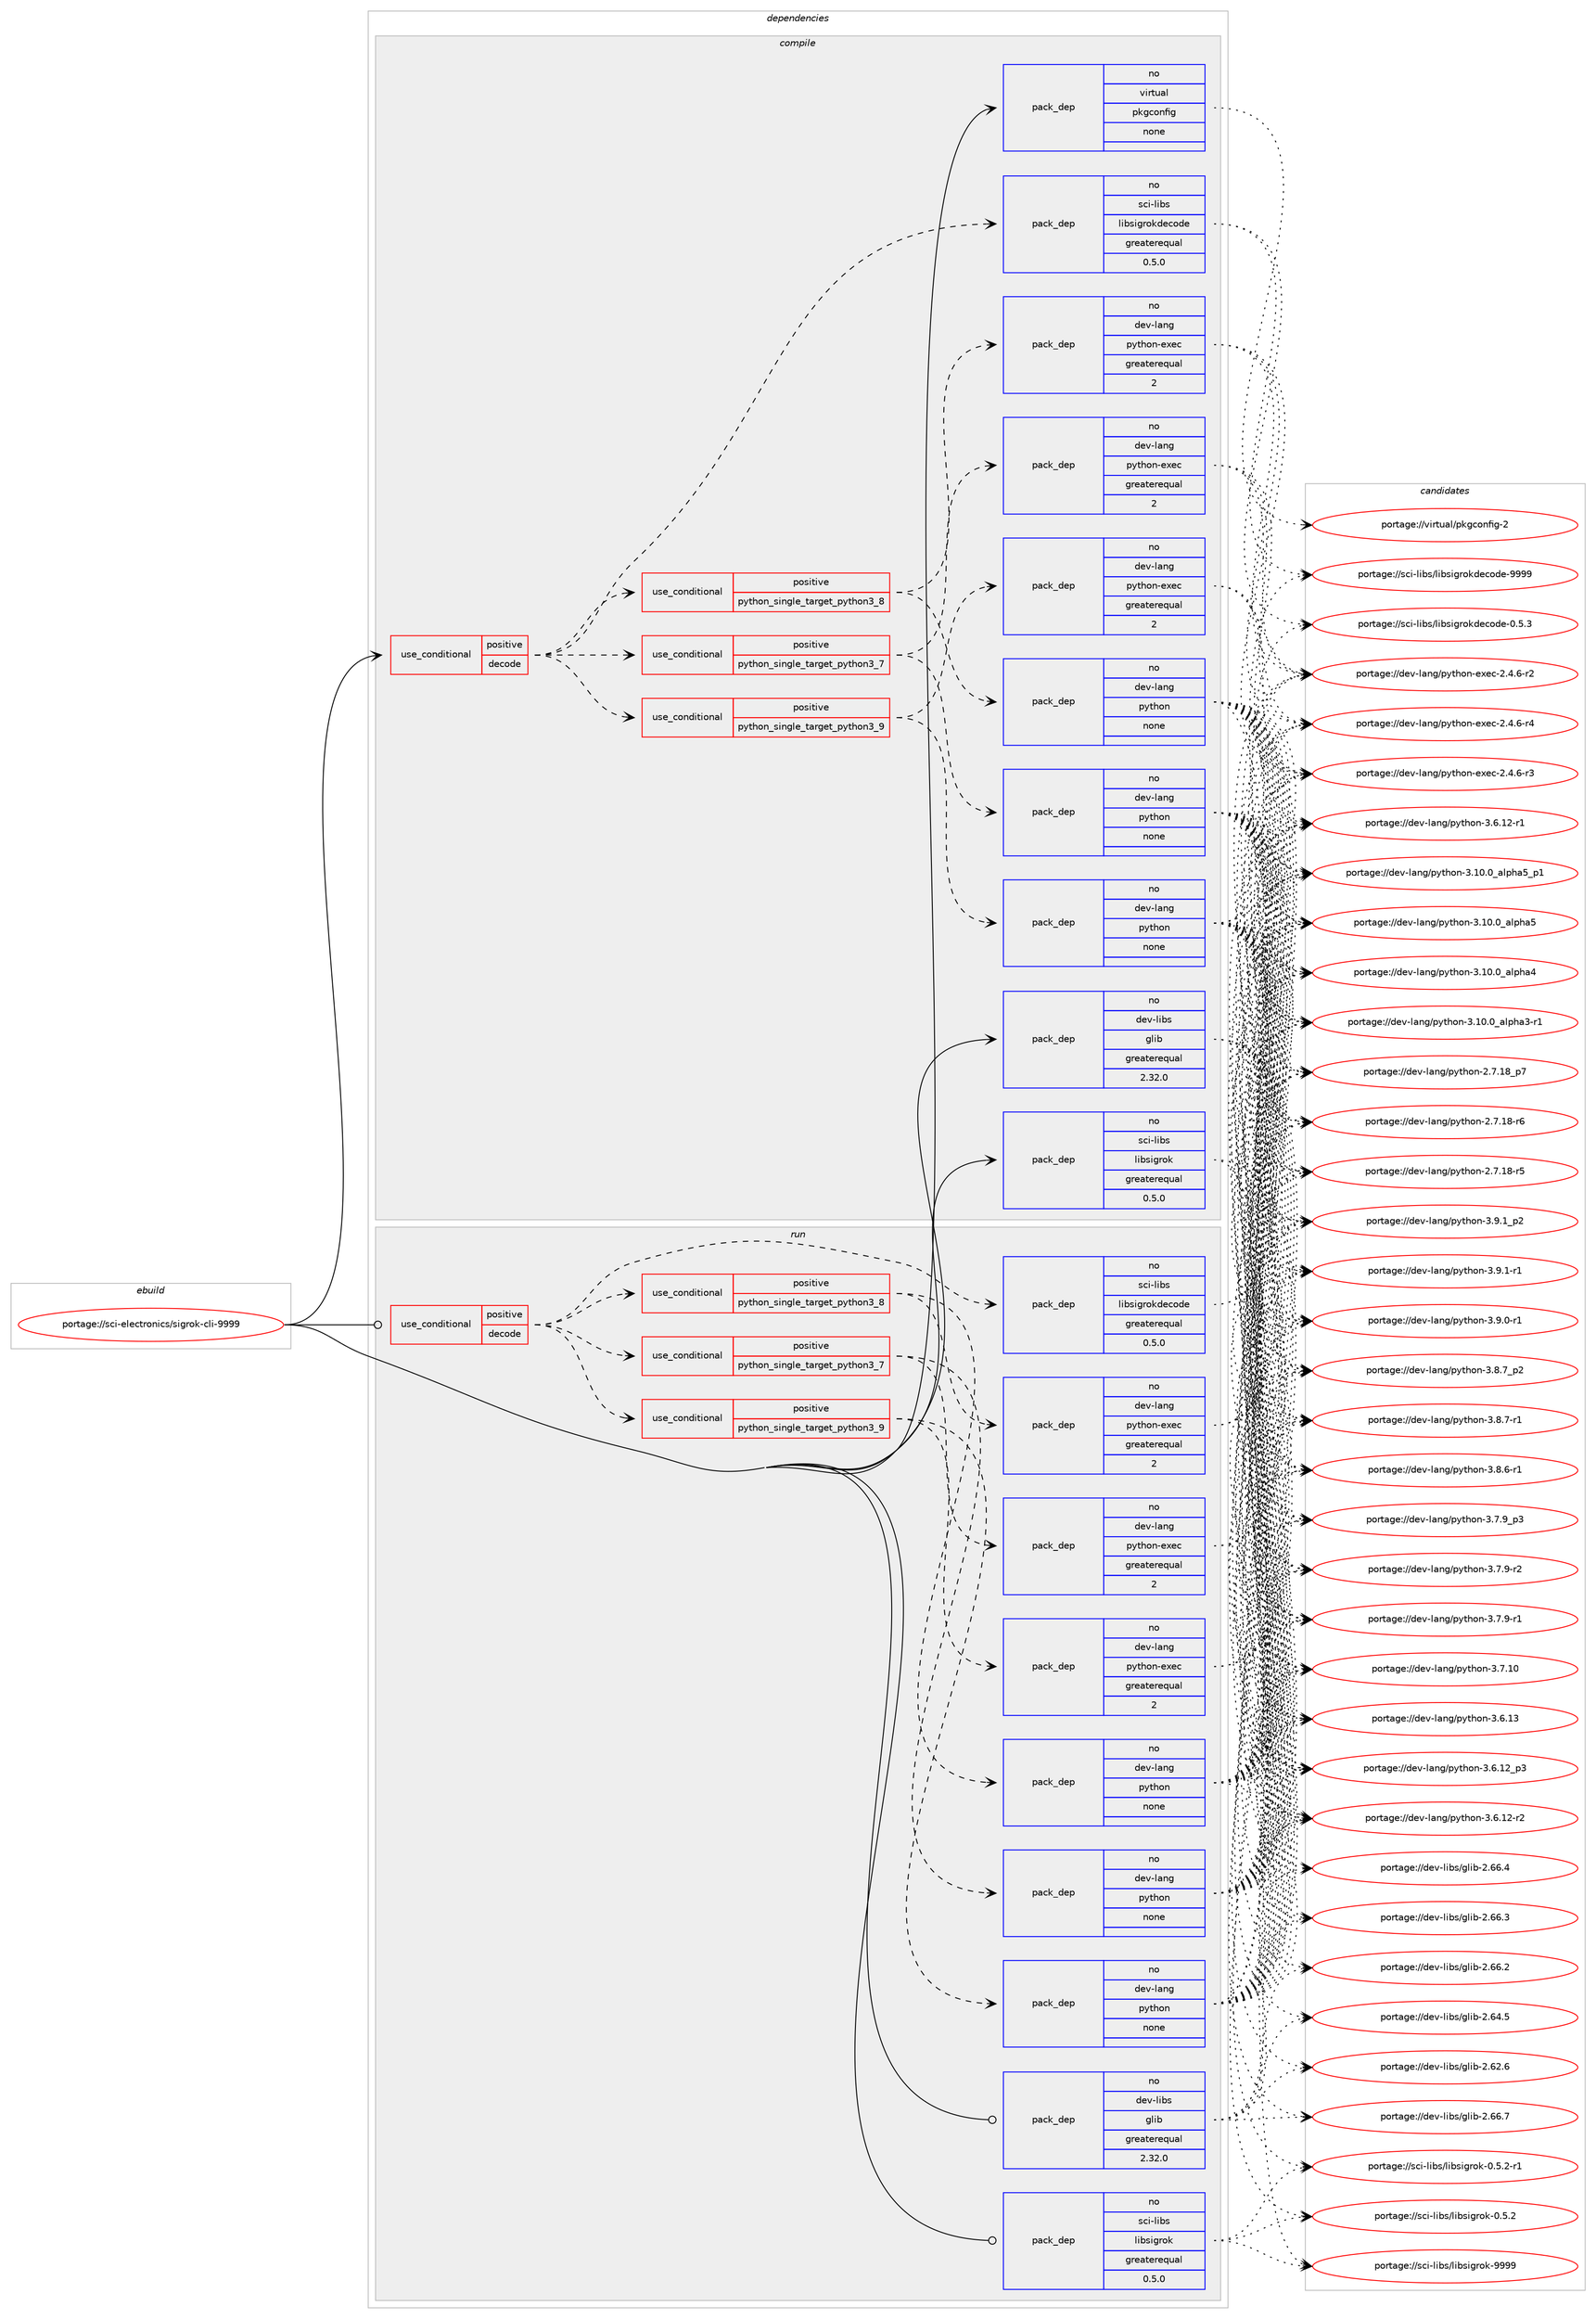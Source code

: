 digraph prolog {

# *************
# Graph options
# *************

newrank=true;
concentrate=true;
compound=true;
graph [rankdir=LR,fontname=Helvetica,fontsize=10,ranksep=1.5];#, ranksep=2.5, nodesep=0.2];
edge  [arrowhead=vee];
node  [fontname=Helvetica,fontsize=10];

# **********
# The ebuild
# **********

subgraph cluster_leftcol {
color=gray;
rank=same;
label=<<i>ebuild</i>>;
id [label="portage://sci-electronics/sigrok-cli-9999", color=red, width=4, href="../sci-electronics/sigrok-cli-9999.svg"];
}

# ****************
# The dependencies
# ****************

subgraph cluster_midcol {
color=gray;
label=<<i>dependencies</i>>;
subgraph cluster_compile {
fillcolor="#eeeeee";
style=filled;
label=<<i>compile</i>>;
subgraph cond2680 {
dependency9253 [label=<<TABLE BORDER="0" CELLBORDER="1" CELLSPACING="0" CELLPADDING="4"><TR><TD ROWSPAN="3" CELLPADDING="10">use_conditional</TD></TR><TR><TD>positive</TD></TR><TR><TD>decode</TD></TR></TABLE>>, shape=none, color=red];
subgraph pack6487 {
dependency9254 [label=<<TABLE BORDER="0" CELLBORDER="1" CELLSPACING="0" CELLPADDING="4" WIDTH="220"><TR><TD ROWSPAN="6" CELLPADDING="30">pack_dep</TD></TR><TR><TD WIDTH="110">no</TD></TR><TR><TD>sci-libs</TD></TR><TR><TD>libsigrokdecode</TD></TR><TR><TD>greaterequal</TD></TR><TR><TD>0.5.0</TD></TR></TABLE>>, shape=none, color=blue];
}
dependency9253:e -> dependency9254:w [weight=20,style="dashed",arrowhead="vee"];
subgraph cond2681 {
dependency9255 [label=<<TABLE BORDER="0" CELLBORDER="1" CELLSPACING="0" CELLPADDING="4"><TR><TD ROWSPAN="3" CELLPADDING="10">use_conditional</TD></TR><TR><TD>positive</TD></TR><TR><TD>python_single_target_python3_7</TD></TR></TABLE>>, shape=none, color=red];
subgraph pack6488 {
dependency9256 [label=<<TABLE BORDER="0" CELLBORDER="1" CELLSPACING="0" CELLPADDING="4" WIDTH="220"><TR><TD ROWSPAN="6" CELLPADDING="30">pack_dep</TD></TR><TR><TD WIDTH="110">no</TD></TR><TR><TD>dev-lang</TD></TR><TR><TD>python</TD></TR><TR><TD>none</TD></TR><TR><TD></TD></TR></TABLE>>, shape=none, color=blue];
}
dependency9255:e -> dependency9256:w [weight=20,style="dashed",arrowhead="vee"];
subgraph pack6489 {
dependency9257 [label=<<TABLE BORDER="0" CELLBORDER="1" CELLSPACING="0" CELLPADDING="4" WIDTH="220"><TR><TD ROWSPAN="6" CELLPADDING="30">pack_dep</TD></TR><TR><TD WIDTH="110">no</TD></TR><TR><TD>dev-lang</TD></TR><TR><TD>python-exec</TD></TR><TR><TD>greaterequal</TD></TR><TR><TD>2</TD></TR></TABLE>>, shape=none, color=blue];
}
dependency9255:e -> dependency9257:w [weight=20,style="dashed",arrowhead="vee"];
}
dependency9253:e -> dependency9255:w [weight=20,style="dashed",arrowhead="vee"];
subgraph cond2682 {
dependency9258 [label=<<TABLE BORDER="0" CELLBORDER="1" CELLSPACING="0" CELLPADDING="4"><TR><TD ROWSPAN="3" CELLPADDING="10">use_conditional</TD></TR><TR><TD>positive</TD></TR><TR><TD>python_single_target_python3_8</TD></TR></TABLE>>, shape=none, color=red];
subgraph pack6490 {
dependency9259 [label=<<TABLE BORDER="0" CELLBORDER="1" CELLSPACING="0" CELLPADDING="4" WIDTH="220"><TR><TD ROWSPAN="6" CELLPADDING="30">pack_dep</TD></TR><TR><TD WIDTH="110">no</TD></TR><TR><TD>dev-lang</TD></TR><TR><TD>python</TD></TR><TR><TD>none</TD></TR><TR><TD></TD></TR></TABLE>>, shape=none, color=blue];
}
dependency9258:e -> dependency9259:w [weight=20,style="dashed",arrowhead="vee"];
subgraph pack6491 {
dependency9260 [label=<<TABLE BORDER="0" CELLBORDER="1" CELLSPACING="0" CELLPADDING="4" WIDTH="220"><TR><TD ROWSPAN="6" CELLPADDING="30">pack_dep</TD></TR><TR><TD WIDTH="110">no</TD></TR><TR><TD>dev-lang</TD></TR><TR><TD>python-exec</TD></TR><TR><TD>greaterequal</TD></TR><TR><TD>2</TD></TR></TABLE>>, shape=none, color=blue];
}
dependency9258:e -> dependency9260:w [weight=20,style="dashed",arrowhead="vee"];
}
dependency9253:e -> dependency9258:w [weight=20,style="dashed",arrowhead="vee"];
subgraph cond2683 {
dependency9261 [label=<<TABLE BORDER="0" CELLBORDER="1" CELLSPACING="0" CELLPADDING="4"><TR><TD ROWSPAN="3" CELLPADDING="10">use_conditional</TD></TR><TR><TD>positive</TD></TR><TR><TD>python_single_target_python3_9</TD></TR></TABLE>>, shape=none, color=red];
subgraph pack6492 {
dependency9262 [label=<<TABLE BORDER="0" CELLBORDER="1" CELLSPACING="0" CELLPADDING="4" WIDTH="220"><TR><TD ROWSPAN="6" CELLPADDING="30">pack_dep</TD></TR><TR><TD WIDTH="110">no</TD></TR><TR><TD>dev-lang</TD></TR><TR><TD>python</TD></TR><TR><TD>none</TD></TR><TR><TD></TD></TR></TABLE>>, shape=none, color=blue];
}
dependency9261:e -> dependency9262:w [weight=20,style="dashed",arrowhead="vee"];
subgraph pack6493 {
dependency9263 [label=<<TABLE BORDER="0" CELLBORDER="1" CELLSPACING="0" CELLPADDING="4" WIDTH="220"><TR><TD ROWSPAN="6" CELLPADDING="30">pack_dep</TD></TR><TR><TD WIDTH="110">no</TD></TR><TR><TD>dev-lang</TD></TR><TR><TD>python-exec</TD></TR><TR><TD>greaterequal</TD></TR><TR><TD>2</TD></TR></TABLE>>, shape=none, color=blue];
}
dependency9261:e -> dependency9263:w [weight=20,style="dashed",arrowhead="vee"];
}
dependency9253:e -> dependency9261:w [weight=20,style="dashed",arrowhead="vee"];
}
id:e -> dependency9253:w [weight=20,style="solid",arrowhead="vee"];
subgraph pack6494 {
dependency9264 [label=<<TABLE BORDER="0" CELLBORDER="1" CELLSPACING="0" CELLPADDING="4" WIDTH="220"><TR><TD ROWSPAN="6" CELLPADDING="30">pack_dep</TD></TR><TR><TD WIDTH="110">no</TD></TR><TR><TD>dev-libs</TD></TR><TR><TD>glib</TD></TR><TR><TD>greaterequal</TD></TR><TR><TD>2.32.0</TD></TR></TABLE>>, shape=none, color=blue];
}
id:e -> dependency9264:w [weight=20,style="solid",arrowhead="vee"];
subgraph pack6495 {
dependency9265 [label=<<TABLE BORDER="0" CELLBORDER="1" CELLSPACING="0" CELLPADDING="4" WIDTH="220"><TR><TD ROWSPAN="6" CELLPADDING="30">pack_dep</TD></TR><TR><TD WIDTH="110">no</TD></TR><TR><TD>sci-libs</TD></TR><TR><TD>libsigrok</TD></TR><TR><TD>greaterequal</TD></TR><TR><TD>0.5.0</TD></TR></TABLE>>, shape=none, color=blue];
}
id:e -> dependency9265:w [weight=20,style="solid",arrowhead="vee"];
subgraph pack6496 {
dependency9266 [label=<<TABLE BORDER="0" CELLBORDER="1" CELLSPACING="0" CELLPADDING="4" WIDTH="220"><TR><TD ROWSPAN="6" CELLPADDING="30">pack_dep</TD></TR><TR><TD WIDTH="110">no</TD></TR><TR><TD>virtual</TD></TR><TR><TD>pkgconfig</TD></TR><TR><TD>none</TD></TR><TR><TD></TD></TR></TABLE>>, shape=none, color=blue];
}
id:e -> dependency9266:w [weight=20,style="solid",arrowhead="vee"];
}
subgraph cluster_compileandrun {
fillcolor="#eeeeee";
style=filled;
label=<<i>compile and run</i>>;
}
subgraph cluster_run {
fillcolor="#eeeeee";
style=filled;
label=<<i>run</i>>;
subgraph cond2684 {
dependency9267 [label=<<TABLE BORDER="0" CELLBORDER="1" CELLSPACING="0" CELLPADDING="4"><TR><TD ROWSPAN="3" CELLPADDING="10">use_conditional</TD></TR><TR><TD>positive</TD></TR><TR><TD>decode</TD></TR></TABLE>>, shape=none, color=red];
subgraph pack6497 {
dependency9268 [label=<<TABLE BORDER="0" CELLBORDER="1" CELLSPACING="0" CELLPADDING="4" WIDTH="220"><TR><TD ROWSPAN="6" CELLPADDING="30">pack_dep</TD></TR><TR><TD WIDTH="110">no</TD></TR><TR><TD>sci-libs</TD></TR><TR><TD>libsigrokdecode</TD></TR><TR><TD>greaterequal</TD></TR><TR><TD>0.5.0</TD></TR></TABLE>>, shape=none, color=blue];
}
dependency9267:e -> dependency9268:w [weight=20,style="dashed",arrowhead="vee"];
subgraph cond2685 {
dependency9269 [label=<<TABLE BORDER="0" CELLBORDER="1" CELLSPACING="0" CELLPADDING="4"><TR><TD ROWSPAN="3" CELLPADDING="10">use_conditional</TD></TR><TR><TD>positive</TD></TR><TR><TD>python_single_target_python3_7</TD></TR></TABLE>>, shape=none, color=red];
subgraph pack6498 {
dependency9270 [label=<<TABLE BORDER="0" CELLBORDER="1" CELLSPACING="0" CELLPADDING="4" WIDTH="220"><TR><TD ROWSPAN="6" CELLPADDING="30">pack_dep</TD></TR><TR><TD WIDTH="110">no</TD></TR><TR><TD>dev-lang</TD></TR><TR><TD>python</TD></TR><TR><TD>none</TD></TR><TR><TD></TD></TR></TABLE>>, shape=none, color=blue];
}
dependency9269:e -> dependency9270:w [weight=20,style="dashed",arrowhead="vee"];
subgraph pack6499 {
dependency9271 [label=<<TABLE BORDER="0" CELLBORDER="1" CELLSPACING="0" CELLPADDING="4" WIDTH="220"><TR><TD ROWSPAN="6" CELLPADDING="30">pack_dep</TD></TR><TR><TD WIDTH="110">no</TD></TR><TR><TD>dev-lang</TD></TR><TR><TD>python-exec</TD></TR><TR><TD>greaterequal</TD></TR><TR><TD>2</TD></TR></TABLE>>, shape=none, color=blue];
}
dependency9269:e -> dependency9271:w [weight=20,style="dashed",arrowhead="vee"];
}
dependency9267:e -> dependency9269:w [weight=20,style="dashed",arrowhead="vee"];
subgraph cond2686 {
dependency9272 [label=<<TABLE BORDER="0" CELLBORDER="1" CELLSPACING="0" CELLPADDING="4"><TR><TD ROWSPAN="3" CELLPADDING="10">use_conditional</TD></TR><TR><TD>positive</TD></TR><TR><TD>python_single_target_python3_8</TD></TR></TABLE>>, shape=none, color=red];
subgraph pack6500 {
dependency9273 [label=<<TABLE BORDER="0" CELLBORDER="1" CELLSPACING="0" CELLPADDING="4" WIDTH="220"><TR><TD ROWSPAN="6" CELLPADDING="30">pack_dep</TD></TR><TR><TD WIDTH="110">no</TD></TR><TR><TD>dev-lang</TD></TR><TR><TD>python</TD></TR><TR><TD>none</TD></TR><TR><TD></TD></TR></TABLE>>, shape=none, color=blue];
}
dependency9272:e -> dependency9273:w [weight=20,style="dashed",arrowhead="vee"];
subgraph pack6501 {
dependency9274 [label=<<TABLE BORDER="0" CELLBORDER="1" CELLSPACING="0" CELLPADDING="4" WIDTH="220"><TR><TD ROWSPAN="6" CELLPADDING="30">pack_dep</TD></TR><TR><TD WIDTH="110">no</TD></TR><TR><TD>dev-lang</TD></TR><TR><TD>python-exec</TD></TR><TR><TD>greaterequal</TD></TR><TR><TD>2</TD></TR></TABLE>>, shape=none, color=blue];
}
dependency9272:e -> dependency9274:w [weight=20,style="dashed",arrowhead="vee"];
}
dependency9267:e -> dependency9272:w [weight=20,style="dashed",arrowhead="vee"];
subgraph cond2687 {
dependency9275 [label=<<TABLE BORDER="0" CELLBORDER="1" CELLSPACING="0" CELLPADDING="4"><TR><TD ROWSPAN="3" CELLPADDING="10">use_conditional</TD></TR><TR><TD>positive</TD></TR><TR><TD>python_single_target_python3_9</TD></TR></TABLE>>, shape=none, color=red];
subgraph pack6502 {
dependency9276 [label=<<TABLE BORDER="0" CELLBORDER="1" CELLSPACING="0" CELLPADDING="4" WIDTH="220"><TR><TD ROWSPAN="6" CELLPADDING="30">pack_dep</TD></TR><TR><TD WIDTH="110">no</TD></TR><TR><TD>dev-lang</TD></TR><TR><TD>python</TD></TR><TR><TD>none</TD></TR><TR><TD></TD></TR></TABLE>>, shape=none, color=blue];
}
dependency9275:e -> dependency9276:w [weight=20,style="dashed",arrowhead="vee"];
subgraph pack6503 {
dependency9277 [label=<<TABLE BORDER="0" CELLBORDER="1" CELLSPACING="0" CELLPADDING="4" WIDTH="220"><TR><TD ROWSPAN="6" CELLPADDING="30">pack_dep</TD></TR><TR><TD WIDTH="110">no</TD></TR><TR><TD>dev-lang</TD></TR><TR><TD>python-exec</TD></TR><TR><TD>greaterequal</TD></TR><TR><TD>2</TD></TR></TABLE>>, shape=none, color=blue];
}
dependency9275:e -> dependency9277:w [weight=20,style="dashed",arrowhead="vee"];
}
dependency9267:e -> dependency9275:w [weight=20,style="dashed",arrowhead="vee"];
}
id:e -> dependency9267:w [weight=20,style="solid",arrowhead="odot"];
subgraph pack6504 {
dependency9278 [label=<<TABLE BORDER="0" CELLBORDER="1" CELLSPACING="0" CELLPADDING="4" WIDTH="220"><TR><TD ROWSPAN="6" CELLPADDING="30">pack_dep</TD></TR><TR><TD WIDTH="110">no</TD></TR><TR><TD>dev-libs</TD></TR><TR><TD>glib</TD></TR><TR><TD>greaterequal</TD></TR><TR><TD>2.32.0</TD></TR></TABLE>>, shape=none, color=blue];
}
id:e -> dependency9278:w [weight=20,style="solid",arrowhead="odot"];
subgraph pack6505 {
dependency9279 [label=<<TABLE BORDER="0" CELLBORDER="1" CELLSPACING="0" CELLPADDING="4" WIDTH="220"><TR><TD ROWSPAN="6" CELLPADDING="30">pack_dep</TD></TR><TR><TD WIDTH="110">no</TD></TR><TR><TD>sci-libs</TD></TR><TR><TD>libsigrok</TD></TR><TR><TD>greaterequal</TD></TR><TR><TD>0.5.0</TD></TR></TABLE>>, shape=none, color=blue];
}
id:e -> dependency9279:w [weight=20,style="solid",arrowhead="odot"];
}
}

# **************
# The candidates
# **************

subgraph cluster_choices {
rank=same;
color=gray;
label=<<i>candidates</i>>;

subgraph choice6487 {
color=black;
nodesep=1;
choice1159910545108105981154710810598115105103114111107100101991111001014557575757 [label="portage://sci-libs/libsigrokdecode-9999", color=red, width=4,href="../sci-libs/libsigrokdecode-9999.svg"];
choice115991054510810598115471081059811510510311411110710010199111100101454846534651 [label="portage://sci-libs/libsigrokdecode-0.5.3", color=red, width=4,href="../sci-libs/libsigrokdecode-0.5.3.svg"];
dependency9254:e -> choice1159910545108105981154710810598115105103114111107100101991111001014557575757:w [style=dotted,weight="100"];
dependency9254:e -> choice115991054510810598115471081059811510510311411110710010199111100101454846534651:w [style=dotted,weight="100"];
}
subgraph choice6488 {
color=black;
nodesep=1;
choice1001011184510897110103471121211161041111104551465746499511250 [label="portage://dev-lang/python-3.9.1_p2", color=red, width=4,href="../dev-lang/python-3.9.1_p2.svg"];
choice1001011184510897110103471121211161041111104551465746494511449 [label="portage://dev-lang/python-3.9.1-r1", color=red, width=4,href="../dev-lang/python-3.9.1-r1.svg"];
choice1001011184510897110103471121211161041111104551465746484511449 [label="portage://dev-lang/python-3.9.0-r1", color=red, width=4,href="../dev-lang/python-3.9.0-r1.svg"];
choice1001011184510897110103471121211161041111104551465646559511250 [label="portage://dev-lang/python-3.8.7_p2", color=red, width=4,href="../dev-lang/python-3.8.7_p2.svg"];
choice1001011184510897110103471121211161041111104551465646554511449 [label="portage://dev-lang/python-3.8.7-r1", color=red, width=4,href="../dev-lang/python-3.8.7-r1.svg"];
choice1001011184510897110103471121211161041111104551465646544511449 [label="portage://dev-lang/python-3.8.6-r1", color=red, width=4,href="../dev-lang/python-3.8.6-r1.svg"];
choice1001011184510897110103471121211161041111104551465546579511251 [label="portage://dev-lang/python-3.7.9_p3", color=red, width=4,href="../dev-lang/python-3.7.9_p3.svg"];
choice1001011184510897110103471121211161041111104551465546574511450 [label="portage://dev-lang/python-3.7.9-r2", color=red, width=4,href="../dev-lang/python-3.7.9-r2.svg"];
choice1001011184510897110103471121211161041111104551465546574511449 [label="portage://dev-lang/python-3.7.9-r1", color=red, width=4,href="../dev-lang/python-3.7.9-r1.svg"];
choice10010111845108971101034711212111610411111045514655464948 [label="portage://dev-lang/python-3.7.10", color=red, width=4,href="../dev-lang/python-3.7.10.svg"];
choice10010111845108971101034711212111610411111045514654464951 [label="portage://dev-lang/python-3.6.13", color=red, width=4,href="../dev-lang/python-3.6.13.svg"];
choice100101118451089711010347112121116104111110455146544649509511251 [label="portage://dev-lang/python-3.6.12_p3", color=red, width=4,href="../dev-lang/python-3.6.12_p3.svg"];
choice100101118451089711010347112121116104111110455146544649504511450 [label="portage://dev-lang/python-3.6.12-r2", color=red, width=4,href="../dev-lang/python-3.6.12-r2.svg"];
choice100101118451089711010347112121116104111110455146544649504511449 [label="portage://dev-lang/python-3.6.12-r1", color=red, width=4,href="../dev-lang/python-3.6.12-r1.svg"];
choice10010111845108971101034711212111610411111045514649484648959710811210497539511249 [label="portage://dev-lang/python-3.10.0_alpha5_p1", color=red, width=4,href="../dev-lang/python-3.10.0_alpha5_p1.svg"];
choice1001011184510897110103471121211161041111104551464948464895971081121049753 [label="portage://dev-lang/python-3.10.0_alpha5", color=red, width=4,href="../dev-lang/python-3.10.0_alpha5.svg"];
choice1001011184510897110103471121211161041111104551464948464895971081121049752 [label="portage://dev-lang/python-3.10.0_alpha4", color=red, width=4,href="../dev-lang/python-3.10.0_alpha4.svg"];
choice10010111845108971101034711212111610411111045514649484648959710811210497514511449 [label="portage://dev-lang/python-3.10.0_alpha3-r1", color=red, width=4,href="../dev-lang/python-3.10.0_alpha3-r1.svg"];
choice100101118451089711010347112121116104111110455046554649569511255 [label="portage://dev-lang/python-2.7.18_p7", color=red, width=4,href="../dev-lang/python-2.7.18_p7.svg"];
choice100101118451089711010347112121116104111110455046554649564511454 [label="portage://dev-lang/python-2.7.18-r6", color=red, width=4,href="../dev-lang/python-2.7.18-r6.svg"];
choice100101118451089711010347112121116104111110455046554649564511453 [label="portage://dev-lang/python-2.7.18-r5", color=red, width=4,href="../dev-lang/python-2.7.18-r5.svg"];
dependency9256:e -> choice1001011184510897110103471121211161041111104551465746499511250:w [style=dotted,weight="100"];
dependency9256:e -> choice1001011184510897110103471121211161041111104551465746494511449:w [style=dotted,weight="100"];
dependency9256:e -> choice1001011184510897110103471121211161041111104551465746484511449:w [style=dotted,weight="100"];
dependency9256:e -> choice1001011184510897110103471121211161041111104551465646559511250:w [style=dotted,weight="100"];
dependency9256:e -> choice1001011184510897110103471121211161041111104551465646554511449:w [style=dotted,weight="100"];
dependency9256:e -> choice1001011184510897110103471121211161041111104551465646544511449:w [style=dotted,weight="100"];
dependency9256:e -> choice1001011184510897110103471121211161041111104551465546579511251:w [style=dotted,weight="100"];
dependency9256:e -> choice1001011184510897110103471121211161041111104551465546574511450:w [style=dotted,weight="100"];
dependency9256:e -> choice1001011184510897110103471121211161041111104551465546574511449:w [style=dotted,weight="100"];
dependency9256:e -> choice10010111845108971101034711212111610411111045514655464948:w [style=dotted,weight="100"];
dependency9256:e -> choice10010111845108971101034711212111610411111045514654464951:w [style=dotted,weight="100"];
dependency9256:e -> choice100101118451089711010347112121116104111110455146544649509511251:w [style=dotted,weight="100"];
dependency9256:e -> choice100101118451089711010347112121116104111110455146544649504511450:w [style=dotted,weight="100"];
dependency9256:e -> choice100101118451089711010347112121116104111110455146544649504511449:w [style=dotted,weight="100"];
dependency9256:e -> choice10010111845108971101034711212111610411111045514649484648959710811210497539511249:w [style=dotted,weight="100"];
dependency9256:e -> choice1001011184510897110103471121211161041111104551464948464895971081121049753:w [style=dotted,weight="100"];
dependency9256:e -> choice1001011184510897110103471121211161041111104551464948464895971081121049752:w [style=dotted,weight="100"];
dependency9256:e -> choice10010111845108971101034711212111610411111045514649484648959710811210497514511449:w [style=dotted,weight="100"];
dependency9256:e -> choice100101118451089711010347112121116104111110455046554649569511255:w [style=dotted,weight="100"];
dependency9256:e -> choice100101118451089711010347112121116104111110455046554649564511454:w [style=dotted,weight="100"];
dependency9256:e -> choice100101118451089711010347112121116104111110455046554649564511453:w [style=dotted,weight="100"];
}
subgraph choice6489 {
color=black;
nodesep=1;
choice10010111845108971101034711212111610411111045101120101994550465246544511452 [label="portage://dev-lang/python-exec-2.4.6-r4", color=red, width=4,href="../dev-lang/python-exec-2.4.6-r4.svg"];
choice10010111845108971101034711212111610411111045101120101994550465246544511451 [label="portage://dev-lang/python-exec-2.4.6-r3", color=red, width=4,href="../dev-lang/python-exec-2.4.6-r3.svg"];
choice10010111845108971101034711212111610411111045101120101994550465246544511450 [label="portage://dev-lang/python-exec-2.4.6-r2", color=red, width=4,href="../dev-lang/python-exec-2.4.6-r2.svg"];
dependency9257:e -> choice10010111845108971101034711212111610411111045101120101994550465246544511452:w [style=dotted,weight="100"];
dependency9257:e -> choice10010111845108971101034711212111610411111045101120101994550465246544511451:w [style=dotted,weight="100"];
dependency9257:e -> choice10010111845108971101034711212111610411111045101120101994550465246544511450:w [style=dotted,weight="100"];
}
subgraph choice6490 {
color=black;
nodesep=1;
choice1001011184510897110103471121211161041111104551465746499511250 [label="portage://dev-lang/python-3.9.1_p2", color=red, width=4,href="../dev-lang/python-3.9.1_p2.svg"];
choice1001011184510897110103471121211161041111104551465746494511449 [label="portage://dev-lang/python-3.9.1-r1", color=red, width=4,href="../dev-lang/python-3.9.1-r1.svg"];
choice1001011184510897110103471121211161041111104551465746484511449 [label="portage://dev-lang/python-3.9.0-r1", color=red, width=4,href="../dev-lang/python-3.9.0-r1.svg"];
choice1001011184510897110103471121211161041111104551465646559511250 [label="portage://dev-lang/python-3.8.7_p2", color=red, width=4,href="../dev-lang/python-3.8.7_p2.svg"];
choice1001011184510897110103471121211161041111104551465646554511449 [label="portage://dev-lang/python-3.8.7-r1", color=red, width=4,href="../dev-lang/python-3.8.7-r1.svg"];
choice1001011184510897110103471121211161041111104551465646544511449 [label="portage://dev-lang/python-3.8.6-r1", color=red, width=4,href="../dev-lang/python-3.8.6-r1.svg"];
choice1001011184510897110103471121211161041111104551465546579511251 [label="portage://dev-lang/python-3.7.9_p3", color=red, width=4,href="../dev-lang/python-3.7.9_p3.svg"];
choice1001011184510897110103471121211161041111104551465546574511450 [label="portage://dev-lang/python-3.7.9-r2", color=red, width=4,href="../dev-lang/python-3.7.9-r2.svg"];
choice1001011184510897110103471121211161041111104551465546574511449 [label="portage://dev-lang/python-3.7.9-r1", color=red, width=4,href="../dev-lang/python-3.7.9-r1.svg"];
choice10010111845108971101034711212111610411111045514655464948 [label="portage://dev-lang/python-3.7.10", color=red, width=4,href="../dev-lang/python-3.7.10.svg"];
choice10010111845108971101034711212111610411111045514654464951 [label="portage://dev-lang/python-3.6.13", color=red, width=4,href="../dev-lang/python-3.6.13.svg"];
choice100101118451089711010347112121116104111110455146544649509511251 [label="portage://dev-lang/python-3.6.12_p3", color=red, width=4,href="../dev-lang/python-3.6.12_p3.svg"];
choice100101118451089711010347112121116104111110455146544649504511450 [label="portage://dev-lang/python-3.6.12-r2", color=red, width=4,href="../dev-lang/python-3.6.12-r2.svg"];
choice100101118451089711010347112121116104111110455146544649504511449 [label="portage://dev-lang/python-3.6.12-r1", color=red, width=4,href="../dev-lang/python-3.6.12-r1.svg"];
choice10010111845108971101034711212111610411111045514649484648959710811210497539511249 [label="portage://dev-lang/python-3.10.0_alpha5_p1", color=red, width=4,href="../dev-lang/python-3.10.0_alpha5_p1.svg"];
choice1001011184510897110103471121211161041111104551464948464895971081121049753 [label="portage://dev-lang/python-3.10.0_alpha5", color=red, width=4,href="../dev-lang/python-3.10.0_alpha5.svg"];
choice1001011184510897110103471121211161041111104551464948464895971081121049752 [label="portage://dev-lang/python-3.10.0_alpha4", color=red, width=4,href="../dev-lang/python-3.10.0_alpha4.svg"];
choice10010111845108971101034711212111610411111045514649484648959710811210497514511449 [label="portage://dev-lang/python-3.10.0_alpha3-r1", color=red, width=4,href="../dev-lang/python-3.10.0_alpha3-r1.svg"];
choice100101118451089711010347112121116104111110455046554649569511255 [label="portage://dev-lang/python-2.7.18_p7", color=red, width=4,href="../dev-lang/python-2.7.18_p7.svg"];
choice100101118451089711010347112121116104111110455046554649564511454 [label="portage://dev-lang/python-2.7.18-r6", color=red, width=4,href="../dev-lang/python-2.7.18-r6.svg"];
choice100101118451089711010347112121116104111110455046554649564511453 [label="portage://dev-lang/python-2.7.18-r5", color=red, width=4,href="../dev-lang/python-2.7.18-r5.svg"];
dependency9259:e -> choice1001011184510897110103471121211161041111104551465746499511250:w [style=dotted,weight="100"];
dependency9259:e -> choice1001011184510897110103471121211161041111104551465746494511449:w [style=dotted,weight="100"];
dependency9259:e -> choice1001011184510897110103471121211161041111104551465746484511449:w [style=dotted,weight="100"];
dependency9259:e -> choice1001011184510897110103471121211161041111104551465646559511250:w [style=dotted,weight="100"];
dependency9259:e -> choice1001011184510897110103471121211161041111104551465646554511449:w [style=dotted,weight="100"];
dependency9259:e -> choice1001011184510897110103471121211161041111104551465646544511449:w [style=dotted,weight="100"];
dependency9259:e -> choice1001011184510897110103471121211161041111104551465546579511251:w [style=dotted,weight="100"];
dependency9259:e -> choice1001011184510897110103471121211161041111104551465546574511450:w [style=dotted,weight="100"];
dependency9259:e -> choice1001011184510897110103471121211161041111104551465546574511449:w [style=dotted,weight="100"];
dependency9259:e -> choice10010111845108971101034711212111610411111045514655464948:w [style=dotted,weight="100"];
dependency9259:e -> choice10010111845108971101034711212111610411111045514654464951:w [style=dotted,weight="100"];
dependency9259:e -> choice100101118451089711010347112121116104111110455146544649509511251:w [style=dotted,weight="100"];
dependency9259:e -> choice100101118451089711010347112121116104111110455146544649504511450:w [style=dotted,weight="100"];
dependency9259:e -> choice100101118451089711010347112121116104111110455146544649504511449:w [style=dotted,weight="100"];
dependency9259:e -> choice10010111845108971101034711212111610411111045514649484648959710811210497539511249:w [style=dotted,weight="100"];
dependency9259:e -> choice1001011184510897110103471121211161041111104551464948464895971081121049753:w [style=dotted,weight="100"];
dependency9259:e -> choice1001011184510897110103471121211161041111104551464948464895971081121049752:w [style=dotted,weight="100"];
dependency9259:e -> choice10010111845108971101034711212111610411111045514649484648959710811210497514511449:w [style=dotted,weight="100"];
dependency9259:e -> choice100101118451089711010347112121116104111110455046554649569511255:w [style=dotted,weight="100"];
dependency9259:e -> choice100101118451089711010347112121116104111110455046554649564511454:w [style=dotted,weight="100"];
dependency9259:e -> choice100101118451089711010347112121116104111110455046554649564511453:w [style=dotted,weight="100"];
}
subgraph choice6491 {
color=black;
nodesep=1;
choice10010111845108971101034711212111610411111045101120101994550465246544511452 [label="portage://dev-lang/python-exec-2.4.6-r4", color=red, width=4,href="../dev-lang/python-exec-2.4.6-r4.svg"];
choice10010111845108971101034711212111610411111045101120101994550465246544511451 [label="portage://dev-lang/python-exec-2.4.6-r3", color=red, width=4,href="../dev-lang/python-exec-2.4.6-r3.svg"];
choice10010111845108971101034711212111610411111045101120101994550465246544511450 [label="portage://dev-lang/python-exec-2.4.6-r2", color=red, width=4,href="../dev-lang/python-exec-2.4.6-r2.svg"];
dependency9260:e -> choice10010111845108971101034711212111610411111045101120101994550465246544511452:w [style=dotted,weight="100"];
dependency9260:e -> choice10010111845108971101034711212111610411111045101120101994550465246544511451:w [style=dotted,weight="100"];
dependency9260:e -> choice10010111845108971101034711212111610411111045101120101994550465246544511450:w [style=dotted,weight="100"];
}
subgraph choice6492 {
color=black;
nodesep=1;
choice1001011184510897110103471121211161041111104551465746499511250 [label="portage://dev-lang/python-3.9.1_p2", color=red, width=4,href="../dev-lang/python-3.9.1_p2.svg"];
choice1001011184510897110103471121211161041111104551465746494511449 [label="portage://dev-lang/python-3.9.1-r1", color=red, width=4,href="../dev-lang/python-3.9.1-r1.svg"];
choice1001011184510897110103471121211161041111104551465746484511449 [label="portage://dev-lang/python-3.9.0-r1", color=red, width=4,href="../dev-lang/python-3.9.0-r1.svg"];
choice1001011184510897110103471121211161041111104551465646559511250 [label="portage://dev-lang/python-3.8.7_p2", color=red, width=4,href="../dev-lang/python-3.8.7_p2.svg"];
choice1001011184510897110103471121211161041111104551465646554511449 [label="portage://dev-lang/python-3.8.7-r1", color=red, width=4,href="../dev-lang/python-3.8.7-r1.svg"];
choice1001011184510897110103471121211161041111104551465646544511449 [label="portage://dev-lang/python-3.8.6-r1", color=red, width=4,href="../dev-lang/python-3.8.6-r1.svg"];
choice1001011184510897110103471121211161041111104551465546579511251 [label="portage://dev-lang/python-3.7.9_p3", color=red, width=4,href="../dev-lang/python-3.7.9_p3.svg"];
choice1001011184510897110103471121211161041111104551465546574511450 [label="portage://dev-lang/python-3.7.9-r2", color=red, width=4,href="../dev-lang/python-3.7.9-r2.svg"];
choice1001011184510897110103471121211161041111104551465546574511449 [label="portage://dev-lang/python-3.7.9-r1", color=red, width=4,href="../dev-lang/python-3.7.9-r1.svg"];
choice10010111845108971101034711212111610411111045514655464948 [label="portage://dev-lang/python-3.7.10", color=red, width=4,href="../dev-lang/python-3.7.10.svg"];
choice10010111845108971101034711212111610411111045514654464951 [label="portage://dev-lang/python-3.6.13", color=red, width=4,href="../dev-lang/python-3.6.13.svg"];
choice100101118451089711010347112121116104111110455146544649509511251 [label="portage://dev-lang/python-3.6.12_p3", color=red, width=4,href="../dev-lang/python-3.6.12_p3.svg"];
choice100101118451089711010347112121116104111110455146544649504511450 [label="portage://dev-lang/python-3.6.12-r2", color=red, width=4,href="../dev-lang/python-3.6.12-r2.svg"];
choice100101118451089711010347112121116104111110455146544649504511449 [label="portage://dev-lang/python-3.6.12-r1", color=red, width=4,href="../dev-lang/python-3.6.12-r1.svg"];
choice10010111845108971101034711212111610411111045514649484648959710811210497539511249 [label="portage://dev-lang/python-3.10.0_alpha5_p1", color=red, width=4,href="../dev-lang/python-3.10.0_alpha5_p1.svg"];
choice1001011184510897110103471121211161041111104551464948464895971081121049753 [label="portage://dev-lang/python-3.10.0_alpha5", color=red, width=4,href="../dev-lang/python-3.10.0_alpha5.svg"];
choice1001011184510897110103471121211161041111104551464948464895971081121049752 [label="portage://dev-lang/python-3.10.0_alpha4", color=red, width=4,href="../dev-lang/python-3.10.0_alpha4.svg"];
choice10010111845108971101034711212111610411111045514649484648959710811210497514511449 [label="portage://dev-lang/python-3.10.0_alpha3-r1", color=red, width=4,href="../dev-lang/python-3.10.0_alpha3-r1.svg"];
choice100101118451089711010347112121116104111110455046554649569511255 [label="portage://dev-lang/python-2.7.18_p7", color=red, width=4,href="../dev-lang/python-2.7.18_p7.svg"];
choice100101118451089711010347112121116104111110455046554649564511454 [label="portage://dev-lang/python-2.7.18-r6", color=red, width=4,href="../dev-lang/python-2.7.18-r6.svg"];
choice100101118451089711010347112121116104111110455046554649564511453 [label="portage://dev-lang/python-2.7.18-r5", color=red, width=4,href="../dev-lang/python-2.7.18-r5.svg"];
dependency9262:e -> choice1001011184510897110103471121211161041111104551465746499511250:w [style=dotted,weight="100"];
dependency9262:e -> choice1001011184510897110103471121211161041111104551465746494511449:w [style=dotted,weight="100"];
dependency9262:e -> choice1001011184510897110103471121211161041111104551465746484511449:w [style=dotted,weight="100"];
dependency9262:e -> choice1001011184510897110103471121211161041111104551465646559511250:w [style=dotted,weight="100"];
dependency9262:e -> choice1001011184510897110103471121211161041111104551465646554511449:w [style=dotted,weight="100"];
dependency9262:e -> choice1001011184510897110103471121211161041111104551465646544511449:w [style=dotted,weight="100"];
dependency9262:e -> choice1001011184510897110103471121211161041111104551465546579511251:w [style=dotted,weight="100"];
dependency9262:e -> choice1001011184510897110103471121211161041111104551465546574511450:w [style=dotted,weight="100"];
dependency9262:e -> choice1001011184510897110103471121211161041111104551465546574511449:w [style=dotted,weight="100"];
dependency9262:e -> choice10010111845108971101034711212111610411111045514655464948:w [style=dotted,weight="100"];
dependency9262:e -> choice10010111845108971101034711212111610411111045514654464951:w [style=dotted,weight="100"];
dependency9262:e -> choice100101118451089711010347112121116104111110455146544649509511251:w [style=dotted,weight="100"];
dependency9262:e -> choice100101118451089711010347112121116104111110455146544649504511450:w [style=dotted,weight="100"];
dependency9262:e -> choice100101118451089711010347112121116104111110455146544649504511449:w [style=dotted,weight="100"];
dependency9262:e -> choice10010111845108971101034711212111610411111045514649484648959710811210497539511249:w [style=dotted,weight="100"];
dependency9262:e -> choice1001011184510897110103471121211161041111104551464948464895971081121049753:w [style=dotted,weight="100"];
dependency9262:e -> choice1001011184510897110103471121211161041111104551464948464895971081121049752:w [style=dotted,weight="100"];
dependency9262:e -> choice10010111845108971101034711212111610411111045514649484648959710811210497514511449:w [style=dotted,weight="100"];
dependency9262:e -> choice100101118451089711010347112121116104111110455046554649569511255:w [style=dotted,weight="100"];
dependency9262:e -> choice100101118451089711010347112121116104111110455046554649564511454:w [style=dotted,weight="100"];
dependency9262:e -> choice100101118451089711010347112121116104111110455046554649564511453:w [style=dotted,weight="100"];
}
subgraph choice6493 {
color=black;
nodesep=1;
choice10010111845108971101034711212111610411111045101120101994550465246544511452 [label="portage://dev-lang/python-exec-2.4.6-r4", color=red, width=4,href="../dev-lang/python-exec-2.4.6-r4.svg"];
choice10010111845108971101034711212111610411111045101120101994550465246544511451 [label="portage://dev-lang/python-exec-2.4.6-r3", color=red, width=4,href="../dev-lang/python-exec-2.4.6-r3.svg"];
choice10010111845108971101034711212111610411111045101120101994550465246544511450 [label="portage://dev-lang/python-exec-2.4.6-r2", color=red, width=4,href="../dev-lang/python-exec-2.4.6-r2.svg"];
dependency9263:e -> choice10010111845108971101034711212111610411111045101120101994550465246544511452:w [style=dotted,weight="100"];
dependency9263:e -> choice10010111845108971101034711212111610411111045101120101994550465246544511451:w [style=dotted,weight="100"];
dependency9263:e -> choice10010111845108971101034711212111610411111045101120101994550465246544511450:w [style=dotted,weight="100"];
}
subgraph choice6494 {
color=black;
nodesep=1;
choice1001011184510810598115471031081059845504654544655 [label="portage://dev-libs/glib-2.66.7", color=red, width=4,href="../dev-libs/glib-2.66.7.svg"];
choice1001011184510810598115471031081059845504654544652 [label="portage://dev-libs/glib-2.66.4", color=red, width=4,href="../dev-libs/glib-2.66.4.svg"];
choice1001011184510810598115471031081059845504654544651 [label="portage://dev-libs/glib-2.66.3", color=red, width=4,href="../dev-libs/glib-2.66.3.svg"];
choice1001011184510810598115471031081059845504654544650 [label="portage://dev-libs/glib-2.66.2", color=red, width=4,href="../dev-libs/glib-2.66.2.svg"];
choice1001011184510810598115471031081059845504654524653 [label="portage://dev-libs/glib-2.64.5", color=red, width=4,href="../dev-libs/glib-2.64.5.svg"];
choice1001011184510810598115471031081059845504654504654 [label="portage://dev-libs/glib-2.62.6", color=red, width=4,href="../dev-libs/glib-2.62.6.svg"];
dependency9264:e -> choice1001011184510810598115471031081059845504654544655:w [style=dotted,weight="100"];
dependency9264:e -> choice1001011184510810598115471031081059845504654544652:w [style=dotted,weight="100"];
dependency9264:e -> choice1001011184510810598115471031081059845504654544651:w [style=dotted,weight="100"];
dependency9264:e -> choice1001011184510810598115471031081059845504654544650:w [style=dotted,weight="100"];
dependency9264:e -> choice1001011184510810598115471031081059845504654524653:w [style=dotted,weight="100"];
dependency9264:e -> choice1001011184510810598115471031081059845504654504654:w [style=dotted,weight="100"];
}
subgraph choice6495 {
color=black;
nodesep=1;
choice11599105451081059811547108105981151051031141111074557575757 [label="portage://sci-libs/libsigrok-9999", color=red, width=4,href="../sci-libs/libsigrok-9999.svg"];
choice11599105451081059811547108105981151051031141111074548465346504511449 [label="portage://sci-libs/libsigrok-0.5.2-r1", color=red, width=4,href="../sci-libs/libsigrok-0.5.2-r1.svg"];
choice1159910545108105981154710810598115105103114111107454846534650 [label="portage://sci-libs/libsigrok-0.5.2", color=red, width=4,href="../sci-libs/libsigrok-0.5.2.svg"];
dependency9265:e -> choice11599105451081059811547108105981151051031141111074557575757:w [style=dotted,weight="100"];
dependency9265:e -> choice11599105451081059811547108105981151051031141111074548465346504511449:w [style=dotted,weight="100"];
dependency9265:e -> choice1159910545108105981154710810598115105103114111107454846534650:w [style=dotted,weight="100"];
}
subgraph choice6496 {
color=black;
nodesep=1;
choice1181051141161179710847112107103991111101021051034550 [label="portage://virtual/pkgconfig-2", color=red, width=4,href="../virtual/pkgconfig-2.svg"];
dependency9266:e -> choice1181051141161179710847112107103991111101021051034550:w [style=dotted,weight="100"];
}
subgraph choice6497 {
color=black;
nodesep=1;
choice1159910545108105981154710810598115105103114111107100101991111001014557575757 [label="portage://sci-libs/libsigrokdecode-9999", color=red, width=4,href="../sci-libs/libsigrokdecode-9999.svg"];
choice115991054510810598115471081059811510510311411110710010199111100101454846534651 [label="portage://sci-libs/libsigrokdecode-0.5.3", color=red, width=4,href="../sci-libs/libsigrokdecode-0.5.3.svg"];
dependency9268:e -> choice1159910545108105981154710810598115105103114111107100101991111001014557575757:w [style=dotted,weight="100"];
dependency9268:e -> choice115991054510810598115471081059811510510311411110710010199111100101454846534651:w [style=dotted,weight="100"];
}
subgraph choice6498 {
color=black;
nodesep=1;
choice1001011184510897110103471121211161041111104551465746499511250 [label="portage://dev-lang/python-3.9.1_p2", color=red, width=4,href="../dev-lang/python-3.9.1_p2.svg"];
choice1001011184510897110103471121211161041111104551465746494511449 [label="portage://dev-lang/python-3.9.1-r1", color=red, width=4,href="../dev-lang/python-3.9.1-r1.svg"];
choice1001011184510897110103471121211161041111104551465746484511449 [label="portage://dev-lang/python-3.9.0-r1", color=red, width=4,href="../dev-lang/python-3.9.0-r1.svg"];
choice1001011184510897110103471121211161041111104551465646559511250 [label="portage://dev-lang/python-3.8.7_p2", color=red, width=4,href="../dev-lang/python-3.8.7_p2.svg"];
choice1001011184510897110103471121211161041111104551465646554511449 [label="portage://dev-lang/python-3.8.7-r1", color=red, width=4,href="../dev-lang/python-3.8.7-r1.svg"];
choice1001011184510897110103471121211161041111104551465646544511449 [label="portage://dev-lang/python-3.8.6-r1", color=red, width=4,href="../dev-lang/python-3.8.6-r1.svg"];
choice1001011184510897110103471121211161041111104551465546579511251 [label="portage://dev-lang/python-3.7.9_p3", color=red, width=4,href="../dev-lang/python-3.7.9_p3.svg"];
choice1001011184510897110103471121211161041111104551465546574511450 [label="portage://dev-lang/python-3.7.9-r2", color=red, width=4,href="../dev-lang/python-3.7.9-r2.svg"];
choice1001011184510897110103471121211161041111104551465546574511449 [label="portage://dev-lang/python-3.7.9-r1", color=red, width=4,href="../dev-lang/python-3.7.9-r1.svg"];
choice10010111845108971101034711212111610411111045514655464948 [label="portage://dev-lang/python-3.7.10", color=red, width=4,href="../dev-lang/python-3.7.10.svg"];
choice10010111845108971101034711212111610411111045514654464951 [label="portage://dev-lang/python-3.6.13", color=red, width=4,href="../dev-lang/python-3.6.13.svg"];
choice100101118451089711010347112121116104111110455146544649509511251 [label="portage://dev-lang/python-3.6.12_p3", color=red, width=4,href="../dev-lang/python-3.6.12_p3.svg"];
choice100101118451089711010347112121116104111110455146544649504511450 [label="portage://dev-lang/python-3.6.12-r2", color=red, width=4,href="../dev-lang/python-3.6.12-r2.svg"];
choice100101118451089711010347112121116104111110455146544649504511449 [label="portage://dev-lang/python-3.6.12-r1", color=red, width=4,href="../dev-lang/python-3.6.12-r1.svg"];
choice10010111845108971101034711212111610411111045514649484648959710811210497539511249 [label="portage://dev-lang/python-3.10.0_alpha5_p1", color=red, width=4,href="../dev-lang/python-3.10.0_alpha5_p1.svg"];
choice1001011184510897110103471121211161041111104551464948464895971081121049753 [label="portage://dev-lang/python-3.10.0_alpha5", color=red, width=4,href="../dev-lang/python-3.10.0_alpha5.svg"];
choice1001011184510897110103471121211161041111104551464948464895971081121049752 [label="portage://dev-lang/python-3.10.0_alpha4", color=red, width=4,href="../dev-lang/python-3.10.0_alpha4.svg"];
choice10010111845108971101034711212111610411111045514649484648959710811210497514511449 [label="portage://dev-lang/python-3.10.0_alpha3-r1", color=red, width=4,href="../dev-lang/python-3.10.0_alpha3-r1.svg"];
choice100101118451089711010347112121116104111110455046554649569511255 [label="portage://dev-lang/python-2.7.18_p7", color=red, width=4,href="../dev-lang/python-2.7.18_p7.svg"];
choice100101118451089711010347112121116104111110455046554649564511454 [label="portage://dev-lang/python-2.7.18-r6", color=red, width=4,href="../dev-lang/python-2.7.18-r6.svg"];
choice100101118451089711010347112121116104111110455046554649564511453 [label="portage://dev-lang/python-2.7.18-r5", color=red, width=4,href="../dev-lang/python-2.7.18-r5.svg"];
dependency9270:e -> choice1001011184510897110103471121211161041111104551465746499511250:w [style=dotted,weight="100"];
dependency9270:e -> choice1001011184510897110103471121211161041111104551465746494511449:w [style=dotted,weight="100"];
dependency9270:e -> choice1001011184510897110103471121211161041111104551465746484511449:w [style=dotted,weight="100"];
dependency9270:e -> choice1001011184510897110103471121211161041111104551465646559511250:w [style=dotted,weight="100"];
dependency9270:e -> choice1001011184510897110103471121211161041111104551465646554511449:w [style=dotted,weight="100"];
dependency9270:e -> choice1001011184510897110103471121211161041111104551465646544511449:w [style=dotted,weight="100"];
dependency9270:e -> choice1001011184510897110103471121211161041111104551465546579511251:w [style=dotted,weight="100"];
dependency9270:e -> choice1001011184510897110103471121211161041111104551465546574511450:w [style=dotted,weight="100"];
dependency9270:e -> choice1001011184510897110103471121211161041111104551465546574511449:w [style=dotted,weight="100"];
dependency9270:e -> choice10010111845108971101034711212111610411111045514655464948:w [style=dotted,weight="100"];
dependency9270:e -> choice10010111845108971101034711212111610411111045514654464951:w [style=dotted,weight="100"];
dependency9270:e -> choice100101118451089711010347112121116104111110455146544649509511251:w [style=dotted,weight="100"];
dependency9270:e -> choice100101118451089711010347112121116104111110455146544649504511450:w [style=dotted,weight="100"];
dependency9270:e -> choice100101118451089711010347112121116104111110455146544649504511449:w [style=dotted,weight="100"];
dependency9270:e -> choice10010111845108971101034711212111610411111045514649484648959710811210497539511249:w [style=dotted,weight="100"];
dependency9270:e -> choice1001011184510897110103471121211161041111104551464948464895971081121049753:w [style=dotted,weight="100"];
dependency9270:e -> choice1001011184510897110103471121211161041111104551464948464895971081121049752:w [style=dotted,weight="100"];
dependency9270:e -> choice10010111845108971101034711212111610411111045514649484648959710811210497514511449:w [style=dotted,weight="100"];
dependency9270:e -> choice100101118451089711010347112121116104111110455046554649569511255:w [style=dotted,weight="100"];
dependency9270:e -> choice100101118451089711010347112121116104111110455046554649564511454:w [style=dotted,weight="100"];
dependency9270:e -> choice100101118451089711010347112121116104111110455046554649564511453:w [style=dotted,weight="100"];
}
subgraph choice6499 {
color=black;
nodesep=1;
choice10010111845108971101034711212111610411111045101120101994550465246544511452 [label="portage://dev-lang/python-exec-2.4.6-r4", color=red, width=4,href="../dev-lang/python-exec-2.4.6-r4.svg"];
choice10010111845108971101034711212111610411111045101120101994550465246544511451 [label="portage://dev-lang/python-exec-2.4.6-r3", color=red, width=4,href="../dev-lang/python-exec-2.4.6-r3.svg"];
choice10010111845108971101034711212111610411111045101120101994550465246544511450 [label="portage://dev-lang/python-exec-2.4.6-r2", color=red, width=4,href="../dev-lang/python-exec-2.4.6-r2.svg"];
dependency9271:e -> choice10010111845108971101034711212111610411111045101120101994550465246544511452:w [style=dotted,weight="100"];
dependency9271:e -> choice10010111845108971101034711212111610411111045101120101994550465246544511451:w [style=dotted,weight="100"];
dependency9271:e -> choice10010111845108971101034711212111610411111045101120101994550465246544511450:w [style=dotted,weight="100"];
}
subgraph choice6500 {
color=black;
nodesep=1;
choice1001011184510897110103471121211161041111104551465746499511250 [label="portage://dev-lang/python-3.9.1_p2", color=red, width=4,href="../dev-lang/python-3.9.1_p2.svg"];
choice1001011184510897110103471121211161041111104551465746494511449 [label="portage://dev-lang/python-3.9.1-r1", color=red, width=4,href="../dev-lang/python-3.9.1-r1.svg"];
choice1001011184510897110103471121211161041111104551465746484511449 [label="portage://dev-lang/python-3.9.0-r1", color=red, width=4,href="../dev-lang/python-3.9.0-r1.svg"];
choice1001011184510897110103471121211161041111104551465646559511250 [label="portage://dev-lang/python-3.8.7_p2", color=red, width=4,href="../dev-lang/python-3.8.7_p2.svg"];
choice1001011184510897110103471121211161041111104551465646554511449 [label="portage://dev-lang/python-3.8.7-r1", color=red, width=4,href="../dev-lang/python-3.8.7-r1.svg"];
choice1001011184510897110103471121211161041111104551465646544511449 [label="portage://dev-lang/python-3.8.6-r1", color=red, width=4,href="../dev-lang/python-3.8.6-r1.svg"];
choice1001011184510897110103471121211161041111104551465546579511251 [label="portage://dev-lang/python-3.7.9_p3", color=red, width=4,href="../dev-lang/python-3.7.9_p3.svg"];
choice1001011184510897110103471121211161041111104551465546574511450 [label="portage://dev-lang/python-3.7.9-r2", color=red, width=4,href="../dev-lang/python-3.7.9-r2.svg"];
choice1001011184510897110103471121211161041111104551465546574511449 [label="portage://dev-lang/python-3.7.9-r1", color=red, width=4,href="../dev-lang/python-3.7.9-r1.svg"];
choice10010111845108971101034711212111610411111045514655464948 [label="portage://dev-lang/python-3.7.10", color=red, width=4,href="../dev-lang/python-3.7.10.svg"];
choice10010111845108971101034711212111610411111045514654464951 [label="portage://dev-lang/python-3.6.13", color=red, width=4,href="../dev-lang/python-3.6.13.svg"];
choice100101118451089711010347112121116104111110455146544649509511251 [label="portage://dev-lang/python-3.6.12_p3", color=red, width=4,href="../dev-lang/python-3.6.12_p3.svg"];
choice100101118451089711010347112121116104111110455146544649504511450 [label="portage://dev-lang/python-3.6.12-r2", color=red, width=4,href="../dev-lang/python-3.6.12-r2.svg"];
choice100101118451089711010347112121116104111110455146544649504511449 [label="portage://dev-lang/python-3.6.12-r1", color=red, width=4,href="../dev-lang/python-3.6.12-r1.svg"];
choice10010111845108971101034711212111610411111045514649484648959710811210497539511249 [label="portage://dev-lang/python-3.10.0_alpha5_p1", color=red, width=4,href="../dev-lang/python-3.10.0_alpha5_p1.svg"];
choice1001011184510897110103471121211161041111104551464948464895971081121049753 [label="portage://dev-lang/python-3.10.0_alpha5", color=red, width=4,href="../dev-lang/python-3.10.0_alpha5.svg"];
choice1001011184510897110103471121211161041111104551464948464895971081121049752 [label="portage://dev-lang/python-3.10.0_alpha4", color=red, width=4,href="../dev-lang/python-3.10.0_alpha4.svg"];
choice10010111845108971101034711212111610411111045514649484648959710811210497514511449 [label="portage://dev-lang/python-3.10.0_alpha3-r1", color=red, width=4,href="../dev-lang/python-3.10.0_alpha3-r1.svg"];
choice100101118451089711010347112121116104111110455046554649569511255 [label="portage://dev-lang/python-2.7.18_p7", color=red, width=4,href="../dev-lang/python-2.7.18_p7.svg"];
choice100101118451089711010347112121116104111110455046554649564511454 [label="portage://dev-lang/python-2.7.18-r6", color=red, width=4,href="../dev-lang/python-2.7.18-r6.svg"];
choice100101118451089711010347112121116104111110455046554649564511453 [label="portage://dev-lang/python-2.7.18-r5", color=red, width=4,href="../dev-lang/python-2.7.18-r5.svg"];
dependency9273:e -> choice1001011184510897110103471121211161041111104551465746499511250:w [style=dotted,weight="100"];
dependency9273:e -> choice1001011184510897110103471121211161041111104551465746494511449:w [style=dotted,weight="100"];
dependency9273:e -> choice1001011184510897110103471121211161041111104551465746484511449:w [style=dotted,weight="100"];
dependency9273:e -> choice1001011184510897110103471121211161041111104551465646559511250:w [style=dotted,weight="100"];
dependency9273:e -> choice1001011184510897110103471121211161041111104551465646554511449:w [style=dotted,weight="100"];
dependency9273:e -> choice1001011184510897110103471121211161041111104551465646544511449:w [style=dotted,weight="100"];
dependency9273:e -> choice1001011184510897110103471121211161041111104551465546579511251:w [style=dotted,weight="100"];
dependency9273:e -> choice1001011184510897110103471121211161041111104551465546574511450:w [style=dotted,weight="100"];
dependency9273:e -> choice1001011184510897110103471121211161041111104551465546574511449:w [style=dotted,weight="100"];
dependency9273:e -> choice10010111845108971101034711212111610411111045514655464948:w [style=dotted,weight="100"];
dependency9273:e -> choice10010111845108971101034711212111610411111045514654464951:w [style=dotted,weight="100"];
dependency9273:e -> choice100101118451089711010347112121116104111110455146544649509511251:w [style=dotted,weight="100"];
dependency9273:e -> choice100101118451089711010347112121116104111110455146544649504511450:w [style=dotted,weight="100"];
dependency9273:e -> choice100101118451089711010347112121116104111110455146544649504511449:w [style=dotted,weight="100"];
dependency9273:e -> choice10010111845108971101034711212111610411111045514649484648959710811210497539511249:w [style=dotted,weight="100"];
dependency9273:e -> choice1001011184510897110103471121211161041111104551464948464895971081121049753:w [style=dotted,weight="100"];
dependency9273:e -> choice1001011184510897110103471121211161041111104551464948464895971081121049752:w [style=dotted,weight="100"];
dependency9273:e -> choice10010111845108971101034711212111610411111045514649484648959710811210497514511449:w [style=dotted,weight="100"];
dependency9273:e -> choice100101118451089711010347112121116104111110455046554649569511255:w [style=dotted,weight="100"];
dependency9273:e -> choice100101118451089711010347112121116104111110455046554649564511454:w [style=dotted,weight="100"];
dependency9273:e -> choice100101118451089711010347112121116104111110455046554649564511453:w [style=dotted,weight="100"];
}
subgraph choice6501 {
color=black;
nodesep=1;
choice10010111845108971101034711212111610411111045101120101994550465246544511452 [label="portage://dev-lang/python-exec-2.4.6-r4", color=red, width=4,href="../dev-lang/python-exec-2.4.6-r4.svg"];
choice10010111845108971101034711212111610411111045101120101994550465246544511451 [label="portage://dev-lang/python-exec-2.4.6-r3", color=red, width=4,href="../dev-lang/python-exec-2.4.6-r3.svg"];
choice10010111845108971101034711212111610411111045101120101994550465246544511450 [label="portage://dev-lang/python-exec-2.4.6-r2", color=red, width=4,href="../dev-lang/python-exec-2.4.6-r2.svg"];
dependency9274:e -> choice10010111845108971101034711212111610411111045101120101994550465246544511452:w [style=dotted,weight="100"];
dependency9274:e -> choice10010111845108971101034711212111610411111045101120101994550465246544511451:w [style=dotted,weight="100"];
dependency9274:e -> choice10010111845108971101034711212111610411111045101120101994550465246544511450:w [style=dotted,weight="100"];
}
subgraph choice6502 {
color=black;
nodesep=1;
choice1001011184510897110103471121211161041111104551465746499511250 [label="portage://dev-lang/python-3.9.1_p2", color=red, width=4,href="../dev-lang/python-3.9.1_p2.svg"];
choice1001011184510897110103471121211161041111104551465746494511449 [label="portage://dev-lang/python-3.9.1-r1", color=red, width=4,href="../dev-lang/python-3.9.1-r1.svg"];
choice1001011184510897110103471121211161041111104551465746484511449 [label="portage://dev-lang/python-3.9.0-r1", color=red, width=4,href="../dev-lang/python-3.9.0-r1.svg"];
choice1001011184510897110103471121211161041111104551465646559511250 [label="portage://dev-lang/python-3.8.7_p2", color=red, width=4,href="../dev-lang/python-3.8.7_p2.svg"];
choice1001011184510897110103471121211161041111104551465646554511449 [label="portage://dev-lang/python-3.8.7-r1", color=red, width=4,href="../dev-lang/python-3.8.7-r1.svg"];
choice1001011184510897110103471121211161041111104551465646544511449 [label="portage://dev-lang/python-3.8.6-r1", color=red, width=4,href="../dev-lang/python-3.8.6-r1.svg"];
choice1001011184510897110103471121211161041111104551465546579511251 [label="portage://dev-lang/python-3.7.9_p3", color=red, width=4,href="../dev-lang/python-3.7.9_p3.svg"];
choice1001011184510897110103471121211161041111104551465546574511450 [label="portage://dev-lang/python-3.7.9-r2", color=red, width=4,href="../dev-lang/python-3.7.9-r2.svg"];
choice1001011184510897110103471121211161041111104551465546574511449 [label="portage://dev-lang/python-3.7.9-r1", color=red, width=4,href="../dev-lang/python-3.7.9-r1.svg"];
choice10010111845108971101034711212111610411111045514655464948 [label="portage://dev-lang/python-3.7.10", color=red, width=4,href="../dev-lang/python-3.7.10.svg"];
choice10010111845108971101034711212111610411111045514654464951 [label="portage://dev-lang/python-3.6.13", color=red, width=4,href="../dev-lang/python-3.6.13.svg"];
choice100101118451089711010347112121116104111110455146544649509511251 [label="portage://dev-lang/python-3.6.12_p3", color=red, width=4,href="../dev-lang/python-3.6.12_p3.svg"];
choice100101118451089711010347112121116104111110455146544649504511450 [label="portage://dev-lang/python-3.6.12-r2", color=red, width=4,href="../dev-lang/python-3.6.12-r2.svg"];
choice100101118451089711010347112121116104111110455146544649504511449 [label="portage://dev-lang/python-3.6.12-r1", color=red, width=4,href="../dev-lang/python-3.6.12-r1.svg"];
choice10010111845108971101034711212111610411111045514649484648959710811210497539511249 [label="portage://dev-lang/python-3.10.0_alpha5_p1", color=red, width=4,href="../dev-lang/python-3.10.0_alpha5_p1.svg"];
choice1001011184510897110103471121211161041111104551464948464895971081121049753 [label="portage://dev-lang/python-3.10.0_alpha5", color=red, width=4,href="../dev-lang/python-3.10.0_alpha5.svg"];
choice1001011184510897110103471121211161041111104551464948464895971081121049752 [label="portage://dev-lang/python-3.10.0_alpha4", color=red, width=4,href="../dev-lang/python-3.10.0_alpha4.svg"];
choice10010111845108971101034711212111610411111045514649484648959710811210497514511449 [label="portage://dev-lang/python-3.10.0_alpha3-r1", color=red, width=4,href="../dev-lang/python-3.10.0_alpha3-r1.svg"];
choice100101118451089711010347112121116104111110455046554649569511255 [label="portage://dev-lang/python-2.7.18_p7", color=red, width=4,href="../dev-lang/python-2.7.18_p7.svg"];
choice100101118451089711010347112121116104111110455046554649564511454 [label="portage://dev-lang/python-2.7.18-r6", color=red, width=4,href="../dev-lang/python-2.7.18-r6.svg"];
choice100101118451089711010347112121116104111110455046554649564511453 [label="portage://dev-lang/python-2.7.18-r5", color=red, width=4,href="../dev-lang/python-2.7.18-r5.svg"];
dependency9276:e -> choice1001011184510897110103471121211161041111104551465746499511250:w [style=dotted,weight="100"];
dependency9276:e -> choice1001011184510897110103471121211161041111104551465746494511449:w [style=dotted,weight="100"];
dependency9276:e -> choice1001011184510897110103471121211161041111104551465746484511449:w [style=dotted,weight="100"];
dependency9276:e -> choice1001011184510897110103471121211161041111104551465646559511250:w [style=dotted,weight="100"];
dependency9276:e -> choice1001011184510897110103471121211161041111104551465646554511449:w [style=dotted,weight="100"];
dependency9276:e -> choice1001011184510897110103471121211161041111104551465646544511449:w [style=dotted,weight="100"];
dependency9276:e -> choice1001011184510897110103471121211161041111104551465546579511251:w [style=dotted,weight="100"];
dependency9276:e -> choice1001011184510897110103471121211161041111104551465546574511450:w [style=dotted,weight="100"];
dependency9276:e -> choice1001011184510897110103471121211161041111104551465546574511449:w [style=dotted,weight="100"];
dependency9276:e -> choice10010111845108971101034711212111610411111045514655464948:w [style=dotted,weight="100"];
dependency9276:e -> choice10010111845108971101034711212111610411111045514654464951:w [style=dotted,weight="100"];
dependency9276:e -> choice100101118451089711010347112121116104111110455146544649509511251:w [style=dotted,weight="100"];
dependency9276:e -> choice100101118451089711010347112121116104111110455146544649504511450:w [style=dotted,weight="100"];
dependency9276:e -> choice100101118451089711010347112121116104111110455146544649504511449:w [style=dotted,weight="100"];
dependency9276:e -> choice10010111845108971101034711212111610411111045514649484648959710811210497539511249:w [style=dotted,weight="100"];
dependency9276:e -> choice1001011184510897110103471121211161041111104551464948464895971081121049753:w [style=dotted,weight="100"];
dependency9276:e -> choice1001011184510897110103471121211161041111104551464948464895971081121049752:w [style=dotted,weight="100"];
dependency9276:e -> choice10010111845108971101034711212111610411111045514649484648959710811210497514511449:w [style=dotted,weight="100"];
dependency9276:e -> choice100101118451089711010347112121116104111110455046554649569511255:w [style=dotted,weight="100"];
dependency9276:e -> choice100101118451089711010347112121116104111110455046554649564511454:w [style=dotted,weight="100"];
dependency9276:e -> choice100101118451089711010347112121116104111110455046554649564511453:w [style=dotted,weight="100"];
}
subgraph choice6503 {
color=black;
nodesep=1;
choice10010111845108971101034711212111610411111045101120101994550465246544511452 [label="portage://dev-lang/python-exec-2.4.6-r4", color=red, width=4,href="../dev-lang/python-exec-2.4.6-r4.svg"];
choice10010111845108971101034711212111610411111045101120101994550465246544511451 [label="portage://dev-lang/python-exec-2.4.6-r3", color=red, width=4,href="../dev-lang/python-exec-2.4.6-r3.svg"];
choice10010111845108971101034711212111610411111045101120101994550465246544511450 [label="portage://dev-lang/python-exec-2.4.6-r2", color=red, width=4,href="../dev-lang/python-exec-2.4.6-r2.svg"];
dependency9277:e -> choice10010111845108971101034711212111610411111045101120101994550465246544511452:w [style=dotted,weight="100"];
dependency9277:e -> choice10010111845108971101034711212111610411111045101120101994550465246544511451:w [style=dotted,weight="100"];
dependency9277:e -> choice10010111845108971101034711212111610411111045101120101994550465246544511450:w [style=dotted,weight="100"];
}
subgraph choice6504 {
color=black;
nodesep=1;
choice1001011184510810598115471031081059845504654544655 [label="portage://dev-libs/glib-2.66.7", color=red, width=4,href="../dev-libs/glib-2.66.7.svg"];
choice1001011184510810598115471031081059845504654544652 [label="portage://dev-libs/glib-2.66.4", color=red, width=4,href="../dev-libs/glib-2.66.4.svg"];
choice1001011184510810598115471031081059845504654544651 [label="portage://dev-libs/glib-2.66.3", color=red, width=4,href="../dev-libs/glib-2.66.3.svg"];
choice1001011184510810598115471031081059845504654544650 [label="portage://dev-libs/glib-2.66.2", color=red, width=4,href="../dev-libs/glib-2.66.2.svg"];
choice1001011184510810598115471031081059845504654524653 [label="portage://dev-libs/glib-2.64.5", color=red, width=4,href="../dev-libs/glib-2.64.5.svg"];
choice1001011184510810598115471031081059845504654504654 [label="portage://dev-libs/glib-2.62.6", color=red, width=4,href="../dev-libs/glib-2.62.6.svg"];
dependency9278:e -> choice1001011184510810598115471031081059845504654544655:w [style=dotted,weight="100"];
dependency9278:e -> choice1001011184510810598115471031081059845504654544652:w [style=dotted,weight="100"];
dependency9278:e -> choice1001011184510810598115471031081059845504654544651:w [style=dotted,weight="100"];
dependency9278:e -> choice1001011184510810598115471031081059845504654544650:w [style=dotted,weight="100"];
dependency9278:e -> choice1001011184510810598115471031081059845504654524653:w [style=dotted,weight="100"];
dependency9278:e -> choice1001011184510810598115471031081059845504654504654:w [style=dotted,weight="100"];
}
subgraph choice6505 {
color=black;
nodesep=1;
choice11599105451081059811547108105981151051031141111074557575757 [label="portage://sci-libs/libsigrok-9999", color=red, width=4,href="../sci-libs/libsigrok-9999.svg"];
choice11599105451081059811547108105981151051031141111074548465346504511449 [label="portage://sci-libs/libsigrok-0.5.2-r1", color=red, width=4,href="../sci-libs/libsigrok-0.5.2-r1.svg"];
choice1159910545108105981154710810598115105103114111107454846534650 [label="portage://sci-libs/libsigrok-0.5.2", color=red, width=4,href="../sci-libs/libsigrok-0.5.2.svg"];
dependency9279:e -> choice11599105451081059811547108105981151051031141111074557575757:w [style=dotted,weight="100"];
dependency9279:e -> choice11599105451081059811547108105981151051031141111074548465346504511449:w [style=dotted,weight="100"];
dependency9279:e -> choice1159910545108105981154710810598115105103114111107454846534650:w [style=dotted,weight="100"];
}
}

}
